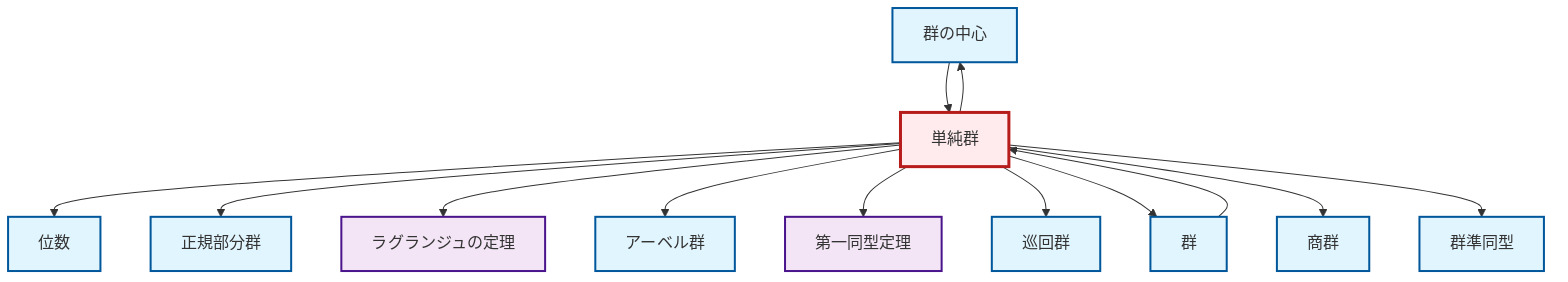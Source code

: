 graph TD
    classDef definition fill:#e1f5fe,stroke:#01579b,stroke-width:2px
    classDef theorem fill:#f3e5f5,stroke:#4a148c,stroke-width:2px
    classDef axiom fill:#fff3e0,stroke:#e65100,stroke-width:2px
    classDef example fill:#e8f5e9,stroke:#1b5e20,stroke-width:2px
    classDef current fill:#ffebee,stroke:#b71c1c,stroke-width:3px
    def-normal-subgroup["正規部分群"]:::definition
    thm-lagrange["ラグランジュの定理"]:::theorem
    def-center-of-group["群の中心"]:::definition
    def-cyclic-group["巡回群"]:::definition
    def-homomorphism["群準同型"]:::definition
    def-abelian-group["アーベル群"]:::definition
    def-quotient-group["商群"]:::definition
    thm-first-isomorphism["第一同型定理"]:::theorem
    def-group["群"]:::definition
    def-simple-group["単純群"]:::definition
    def-order["位数"]:::definition
    def-simple-group --> def-center-of-group
    def-simple-group --> def-order
    def-simple-group --> def-normal-subgroup
    def-simple-group --> thm-lagrange
    def-simple-group --> def-abelian-group
    def-simple-group --> thm-first-isomorphism
    def-group --> def-simple-group
    def-center-of-group --> def-simple-group
    def-simple-group --> def-cyclic-group
    def-simple-group --> def-group
    def-simple-group --> def-quotient-group
    def-simple-group --> def-homomorphism
    class def-simple-group current